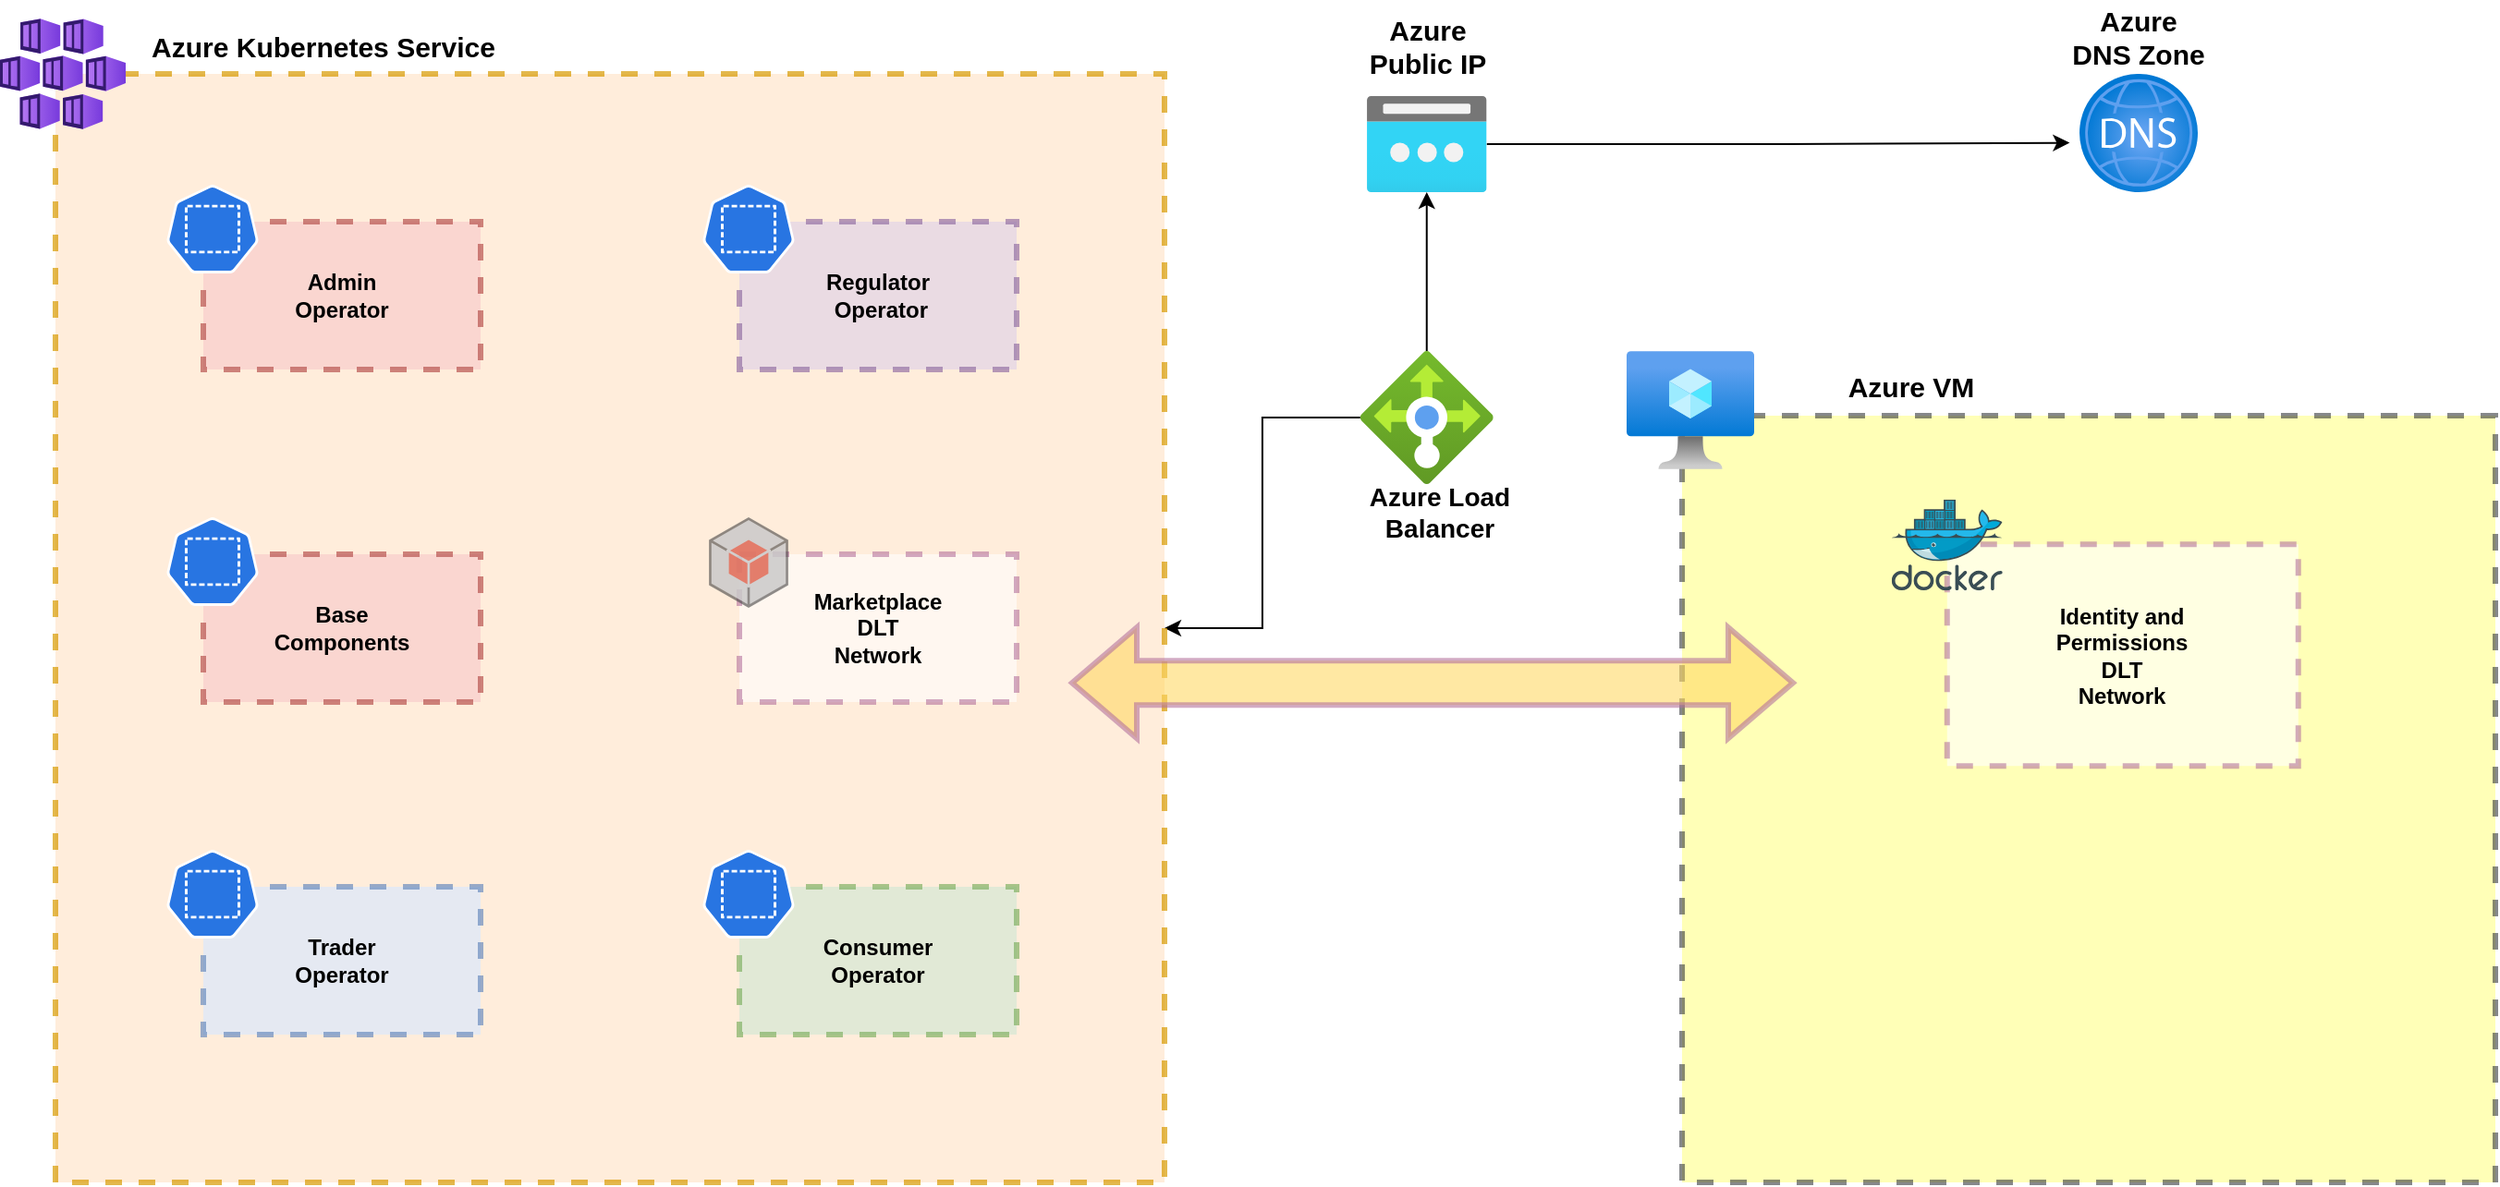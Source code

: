 <mxfile version="20.5.3" type="device"><diagram id="VW0MxNzlICZsMixOJQUF" name="Pagina-1"><mxGraphModel dx="1662" dy="812" grid="1" gridSize="10" guides="1" tooltips="1" connect="1" arrows="1" fold="1" page="1" pageScale="1" pageWidth="1654" pageHeight="1169" math="0" shadow="0"><root><mxCell id="0"/><mxCell id="1" parent="0"/><mxCell id="rbSFeNpIG_tLvoH8TToK-3" value="" style="aspect=fixed;html=1;points=[];align=center;image;fontSize=12;image=img/lib/azure2/networking/DNS_Zones.svg;" parent="1" vertex="1"><mxGeometry x="1295" y="400" width="64" height="64" as="geometry"/></mxCell><mxCell id="rbSFeNpIG_tLvoH8TToK-43" value="" style="edgeStyle=orthogonalEdgeStyle;rounded=0;orthogonalLoop=1;jettySize=auto;html=1;" parent="1" source="rbSFeNpIG_tLvoH8TToK-4" target="rbSFeNpIG_tLvoH8TToK-8" edge="1"><mxGeometry relative="1" as="geometry"/></mxCell><mxCell id="rbSFeNpIG_tLvoH8TToK-44" value="" style="edgeStyle=orthogonalEdgeStyle;rounded=0;orthogonalLoop=1;jettySize=auto;html=1;" parent="1" source="rbSFeNpIG_tLvoH8TToK-4" target="rbSFeNpIG_tLvoH8TToK-5" edge="1"><mxGeometry relative="1" as="geometry"/></mxCell><mxCell id="rbSFeNpIG_tLvoH8TToK-4" value="" style="aspect=fixed;html=1;points=[];align=center;image;fontSize=12;image=img/lib/azure2/networking/Load_Balancers.svg;" parent="1" vertex="1"><mxGeometry x="905.87" y="550" width="72" height="72" as="geometry"/></mxCell><mxCell id="rbSFeNpIG_tLvoH8TToK-46" value="" style="edgeStyle=orthogonalEdgeStyle;rounded=0;orthogonalLoop=1;jettySize=auto;html=1;entryX=-0.083;entryY=0.583;entryDx=0;entryDy=0;entryPerimeter=0;" parent="1" source="rbSFeNpIG_tLvoH8TToK-5" target="rbSFeNpIG_tLvoH8TToK-3" edge="1"><mxGeometry relative="1" as="geometry"><mxPoint x="1040.13" y="438" as="targetPoint"/></mxGeometry></mxCell><mxCell id="rbSFeNpIG_tLvoH8TToK-5" value="" style="aspect=fixed;html=1;points=[];align=center;image;fontSize=12;image=img/lib/azure2/networking/Public_IP_Addresses.svg;" parent="1" vertex="1"><mxGeometry x="909.37" y="412" width="65" height="52" as="geometry"/></mxCell><mxCell id="rbSFeNpIG_tLvoH8TToK-8" value="" style="verticalLabelPosition=bottom;verticalAlign=top;html=1;shape=mxgraph.basic.rect;fillColor2=none;strokeWidth=3;size=20;indent=5;opacity=70;dashed=1;strokeColor=#d79b00;fillColor=#ffe6cc;" parent="1" vertex="1"><mxGeometry x="200" y="400" width="600" height="600" as="geometry"/></mxCell><mxCell id="rbSFeNpIG_tLvoH8TToK-1" value="" style="aspect=fixed;html=1;points=[];align=center;image;fontSize=12;image=img/lib/azure2/compute/Kubernetes_Services.svg;" parent="1" vertex="1"><mxGeometry x="170" y="370" width="68" height="60" as="geometry"/></mxCell><mxCell id="rbSFeNpIG_tLvoH8TToK-10" value="" style="verticalLabelPosition=bottom;verticalAlign=top;html=1;shape=mxgraph.basic.rect;fillColor2=none;strokeWidth=3;size=20;indent=5;opacity=70;dashed=1;strokeColor=#b85450;fillColor=#f8cecc;" parent="1" vertex="1"><mxGeometry x="280" y="480" width="150" height="80" as="geometry"/></mxCell><mxCell id="rbSFeNpIG_tLvoH8TToK-9" value="" style="sketch=0;html=1;dashed=0;whitespace=wrap;fillColor=#2875E2;strokeColor=#ffffff;points=[[0.005,0.63,0],[0.1,0.2,0],[0.9,0.2,0],[0.5,0,0],[0.995,0.63,0],[0.72,0.99,0],[0.5,1,0],[0.28,0.99,0]];shape=mxgraph.kubernetes.icon;prIcon=ns;strokeWidth=3;" parent="1" vertex="1"><mxGeometry x="260" y="460" width="50" height="48" as="geometry"/></mxCell><mxCell id="rbSFeNpIG_tLvoH8TToK-11" value="Admin Operator" style="text;html=1;strokeColor=none;fillColor=none;align=center;verticalAlign=middle;whiteSpace=wrap;rounded=0;dashed=1;strokeWidth=3;opacity=70;fontStyle=1" parent="1" vertex="1"><mxGeometry x="325" y="505" width="60" height="30" as="geometry"/></mxCell><mxCell id="rbSFeNpIG_tLvoH8TToK-14" value="" style="verticalLabelPosition=bottom;verticalAlign=top;html=1;shape=mxgraph.basic.rect;fillColor2=none;strokeWidth=3;size=20;indent=5;opacity=70;dashed=1;strokeColor=#9673a6;fillColor=#e1d5e7;" parent="1" vertex="1"><mxGeometry x="570" y="480" width="150" height="80" as="geometry"/></mxCell><mxCell id="rbSFeNpIG_tLvoH8TToK-15" value="" style="sketch=0;html=1;dashed=0;whitespace=wrap;fillColor=#2875E2;strokeColor=#ffffff;points=[[0.005,0.63,0],[0.1,0.2,0],[0.9,0.2,0],[0.5,0,0],[0.995,0.63,0],[0.72,0.99,0],[0.5,1,0],[0.28,0.99,0]];shape=mxgraph.kubernetes.icon;prIcon=ns;strokeWidth=3;" parent="1" vertex="1"><mxGeometry x="550" y="460" width="50" height="48" as="geometry"/></mxCell><mxCell id="rbSFeNpIG_tLvoH8TToK-16" value="Regulator&lt;span style=&quot;color: rgba(0, 0, 0, 0); font-family: monospace; font-size: 0px; text-align: start;&quot;&gt;%3CmxGraphModel%3E%3Croot%3E%3CmxCell%20id%3D%220%22%2F%3E%3CmxCell%20id%3D%221%22%20parent%3D%220%22%2F%3E%3CmxCell%20id%3D%222%22%20value%3D%22%22%20style%3D%22verticalLabelPosition%3Dbottom%3BverticalAlign%3Dtop%3Bhtml%3D1%3Bshape%3Dmxgraph.basic.rect%3BfillColor2%3Dnone%3BstrokeWidth%3D3%3Bsize%3D20%3Bindent%3D5%3Bopacity%3D70%3Bdashed%3D1%3BstrokeColor%3D%23b85450%3BfillColor%3D%23f8cecc%3B%22%20vertex%3D%221%22%20parent%3D%221%22%3E%3CmxGeometry%20x%3D%22410%22%20y%3D%22510%22%20width%3D%22150%22%20height%3D%2280%22%20as%3D%22geometry%22%2F%3E%3C%2FmxCell%3E%3CmxCell%20id%3D%223%22%20value%3D%22%22%20style%3D%22sketch%3D0%3Bhtml%3D1%3Bdashed%3D0%3Bwhitespace%3Dwrap%3BfillColor%3D%232875E2%3BstrokeColor%3D%23ffffff%3Bpoints%3D%5B%5B0.005%2C0.63%2C0%5D%2C%5B0.1%2C0.2%2C0%5D%2C%5B0.9%2C0.2%2C0%5D%2C%5B0.5%2C0%2C0%5D%2C%5B0.995%2C0.63%2C0%5D%2C%5B0.72%2C0.99%2C0%5D%2C%5B0.5%2C1%2C0%5D%2C%5B0.28%2C0.99%2C0%5D%5D%3Bshape%3Dmxgraph.kubernetes.icon%3BprIcon%3Dns%3BstrokeWidth%3D3%3B%22%20vertex%3D%221%22%20parent%3D%221%22%3E%3CmxGeometry%20x%3D%22390%22%20y%3D%22490%22%20width%3D%2250%22%20height%3D%2248%22%20as%3D%22geometry%22%2F%3E%3C%2FmxCell%3E%3CmxCell%20id%3D%224%22%20value%3D%22Admin%20Operator%22%20style%3D%22text%3Bhtml%3D1%3BstrokeColor%3Dnone%3BfillColor%3Dnone%3Balign%3Dcenter%3BverticalAlign%3Dmiddle%3BwhiteSpace%3Dwrap%3Brounded%3D0%3Bdashed%3D1%3BstrokeWidth%3D3%3Bopacity%3D70%3B%22%20vertex%3D%221%22%20parent%3D%221%22%3E%3CmxGeometry%20x%3D%22455%22%20y%3D%22535%22%20width%3D%2260%22%20height%3D%2230%22%20as%3D%22geometry%22%2F%3E%3C%2FmxCell%3E%3C%2Froot%3E%3C%2FmxGraphModel%3E&lt;/span&gt;&lt;br&gt;&amp;nbsp;Operator" style="text;html=1;strokeColor=none;fillColor=none;align=center;verticalAlign=middle;whiteSpace=wrap;rounded=0;dashed=1;strokeWidth=3;opacity=70;fontStyle=1" parent="1" vertex="1"><mxGeometry x="615" y="505" width="60" height="30" as="geometry"/></mxCell><mxCell id="rbSFeNpIG_tLvoH8TToK-17" value="" style="verticalLabelPosition=bottom;verticalAlign=top;html=1;shape=mxgraph.basic.rect;fillColor2=none;strokeWidth=3;size=20;indent=5;opacity=70;dashed=1;strokeColor=#6c8ebf;fillColor=#dae8fc;" parent="1" vertex="1"><mxGeometry x="280" y="840" width="150" height="80" as="geometry"/></mxCell><mxCell id="rbSFeNpIG_tLvoH8TToK-18" value="" style="sketch=0;html=1;dashed=0;whitespace=wrap;fillColor=#2875E2;strokeColor=#ffffff;points=[[0.005,0.63,0],[0.1,0.2,0],[0.9,0.2,0],[0.5,0,0],[0.995,0.63,0],[0.72,0.99,0],[0.5,1,0],[0.28,0.99,0]];shape=mxgraph.kubernetes.icon;prIcon=ns;strokeWidth=3;" parent="1" vertex="1"><mxGeometry x="260" y="820" width="50" height="48" as="geometry"/></mxCell><mxCell id="rbSFeNpIG_tLvoH8TToK-19" value="Trader Operator" style="text;html=1;strokeColor=none;fillColor=none;align=center;verticalAlign=middle;whiteSpace=wrap;rounded=0;dashed=1;strokeWidth=3;opacity=70;fontStyle=1" parent="1" vertex="1"><mxGeometry x="325" y="865" width="60" height="30" as="geometry"/></mxCell><mxCell id="rbSFeNpIG_tLvoH8TToK-20" value="" style="verticalLabelPosition=bottom;verticalAlign=top;html=1;shape=mxgraph.basic.rect;fillColor2=none;strokeWidth=3;size=20;indent=5;opacity=70;dashed=1;strokeColor=#82b366;fillColor=#d5e8d4;" parent="1" vertex="1"><mxGeometry x="570" y="840" width="150" height="80" as="geometry"/></mxCell><mxCell id="rbSFeNpIG_tLvoH8TToK-21" value="" style="sketch=0;html=1;dashed=0;whitespace=wrap;fillColor=#2875E2;strokeColor=#ffffff;points=[[0.005,0.63,0],[0.1,0.2,0],[0.9,0.2,0],[0.5,0,0],[0.995,0.63,0],[0.72,0.99,0],[0.5,1,0],[0.28,0.99,0]];shape=mxgraph.kubernetes.icon;prIcon=ns;strokeWidth=3;" parent="1" vertex="1"><mxGeometry x="550" y="820" width="50" height="48" as="geometry"/></mxCell><mxCell id="rbSFeNpIG_tLvoH8TToK-22" value="Consumer Operator" style="text;html=1;strokeColor=none;fillColor=none;align=center;verticalAlign=middle;whiteSpace=wrap;rounded=0;dashed=1;strokeWidth=3;opacity=70;fontStyle=1" parent="1" vertex="1"><mxGeometry x="615" y="865" width="60" height="30" as="geometry"/></mxCell><mxCell id="rbSFeNpIG_tLvoH8TToK-23" value="" style="verticalLabelPosition=bottom;verticalAlign=top;html=1;shape=mxgraph.basic.rect;fillColor2=none;strokeWidth=3;size=20;indent=5;opacity=70;dashed=1;strokeColor=#b85450;fillColor=#f8cecc;" parent="1" vertex="1"><mxGeometry x="280" y="660" width="150" height="80" as="geometry"/></mxCell><mxCell id="rbSFeNpIG_tLvoH8TToK-24" value="" style="sketch=0;html=1;dashed=0;whitespace=wrap;fillColor=#2875E2;strokeColor=#ffffff;points=[[0.005,0.63,0],[0.1,0.2,0],[0.9,0.2,0],[0.5,0,0],[0.995,0.63,0],[0.72,0.99,0],[0.5,1,0],[0.28,0.99,0]];shape=mxgraph.kubernetes.icon;prIcon=ns;strokeWidth=3;" parent="1" vertex="1"><mxGeometry x="260" y="640" width="50" height="48" as="geometry"/></mxCell><mxCell id="rbSFeNpIG_tLvoH8TToK-25" value="Base Components" style="text;html=1;strokeColor=none;fillColor=none;align=center;verticalAlign=middle;whiteSpace=wrap;rounded=0;dashed=1;strokeWidth=3;opacity=70;fontStyle=1" parent="1" vertex="1"><mxGeometry x="325" y="685" width="60" height="30" as="geometry"/></mxCell><mxCell id="rbSFeNpIG_tLvoH8TToK-28" value="" style="rounded=0;whiteSpace=wrap;html=1;dashed=1;strokeColor=#36393d;strokeWidth=3;fillColor=#ffff88;opacity=60;" parent="1" vertex="1"><mxGeometry x="1080" y="585" width="440" height="415" as="geometry"/></mxCell><mxCell id="rbSFeNpIG_tLvoH8TToK-2" value="" style="aspect=fixed;html=1;points=[];align=center;image;fontSize=12;image=img/lib/azure2/compute/Virtual_Machine.svg;" parent="1" vertex="1"><mxGeometry x="1050" y="550" width="69" height="64" as="geometry"/></mxCell><mxCell id="rbSFeNpIG_tLvoH8TToK-30" value="" style="rounded=0;whiteSpace=wrap;html=1;dashed=1;strokeColor=#B5739D;strokeWidth=3;opacity=60;" parent="1" vertex="1"><mxGeometry x="1223.38" y="654.6" width="190" height="120" as="geometry"/></mxCell><mxCell id="rbSFeNpIG_tLvoH8TToK-29" value="" style="sketch=0;aspect=fixed;html=1;points=[];align=center;image;fontSize=12;image=img/lib/mscae/Docker.svg;dashed=1;strokeColor=#FFD966;strokeWidth=3;" parent="1" vertex="1"><mxGeometry x="1193.38" y="630.4" width="60" height="49.2" as="geometry"/></mxCell><mxCell id="rbSFeNpIG_tLvoH8TToK-31" value="Identity and Permissions DLT Network" style="text;html=1;strokeColor=none;fillColor=none;align=center;verticalAlign=middle;whiteSpace=wrap;rounded=0;dashed=1;strokeWidth=3;opacity=60;fontStyle=1" parent="1" vertex="1"><mxGeometry x="1288.38" y="699.6" width="60" height="30" as="geometry"/></mxCell><mxCell id="rbSFeNpIG_tLvoH8TToK-33" value="" style="rounded=0;whiteSpace=wrap;html=1;dashed=1;strokeColor=#B5739D;strokeWidth=3;opacity=60;" parent="1" vertex="1"><mxGeometry x="570" y="660" width="150" height="80" as="geometry"/></mxCell><mxCell id="rbSFeNpIG_tLvoH8TToK-34" value="Marketplace DLT Network" style="text;html=1;strokeColor=none;fillColor=none;align=center;verticalAlign=middle;whiteSpace=wrap;rounded=0;dashed=1;strokeWidth=3;opacity=60;fontStyle=1" parent="1" vertex="1"><mxGeometry x="615.0" y="685" width="60" height="30" as="geometry"/></mxCell><mxCell id="rbSFeNpIG_tLvoH8TToK-32" value="" style="outlineConnect=0;dashed=0;verticalLabelPosition=bottom;verticalAlign=top;align=center;html=1;shape=mxgraph.aws3.android;fillColor=#EE472A;gradientColor=none;strokeColor=#B5739D;strokeWidth=3;opacity=60;aspect=fixed;" parent="1" vertex="1"><mxGeometry x="553.58" y="640" width="42.85" height="48.97" as="geometry"/></mxCell><mxCell id="rbSFeNpIG_tLvoH8TToK-40" value="" style="html=1;shadow=0;dashed=0;align=center;verticalAlign=middle;shape=mxgraph.arrows2.twoWayArrow;dy=0.6;dx=35;strokeColor=#B5739D;strokeWidth=3;opacity=60;fillColor=#FFD966;" parent="1" vertex="1"><mxGeometry x="750" y="699.6" width="390" height="60" as="geometry"/></mxCell><mxCell id="rbSFeNpIG_tLvoH8TToK-47" value="Azure Public IP" style="text;html=1;strokeColor=none;fillColor=none;align=center;verticalAlign=middle;whiteSpace=wrap;rounded=0;dashed=1;strokeWidth=3;opacity=60;fontStyle=1;fontSize=15;" parent="1" vertex="1"><mxGeometry x="900.62" y="370" width="82.5" height="30" as="geometry"/></mxCell><mxCell id="rbSFeNpIG_tLvoH8TToK-48" value="Azure DNS Zone" style="text;html=1;strokeColor=none;fillColor=none;align=center;verticalAlign=middle;whiteSpace=wrap;rounded=0;dashed=1;strokeWidth=3;opacity=60;fontStyle=1;fontSize=15;" parent="1" vertex="1"><mxGeometry x="1289" y="360" width="76" height="40" as="geometry"/></mxCell><mxCell id="rbSFeNpIG_tLvoH8TToK-49" value="Azure Load Balancer" style="text;html=1;strokeColor=none;fillColor=none;align=center;verticalAlign=middle;whiteSpace=wrap;rounded=0;dashed=1;strokeWidth=3;opacity=60;fontStyle=1;fontSize=14;" parent="1" vertex="1"><mxGeometry x="909.37" y="622" width="80" height="30" as="geometry"/></mxCell><mxCell id="rbSFeNpIG_tLvoH8TToK-50" value="&lt;b style=&quot;font-size: 15px;&quot;&gt;Azure Kubernetes Service&lt;/b&gt;" style="text;html=1;strokeColor=none;fillColor=none;align=center;verticalAlign=middle;whiteSpace=wrap;rounded=0;dashed=1;strokeWidth=3;opacity=60;fontSize=15;" parent="1" vertex="1"><mxGeometry x="240" y="370" width="210" height="30" as="geometry"/></mxCell><mxCell id="rbSFeNpIG_tLvoH8TToK-52" value="&lt;b style=&quot;font-size: 15px;&quot;&gt;Azure VM&lt;/b&gt;" style="text;html=1;strokeColor=none;fillColor=none;align=center;verticalAlign=middle;whiteSpace=wrap;rounded=0;dashed=1;strokeWidth=3;opacity=60;fontSize=15;" parent="1" vertex="1"><mxGeometry x="1119" y="554" width="170" height="30" as="geometry"/></mxCell></root></mxGraphModel></diagram></mxfile>
